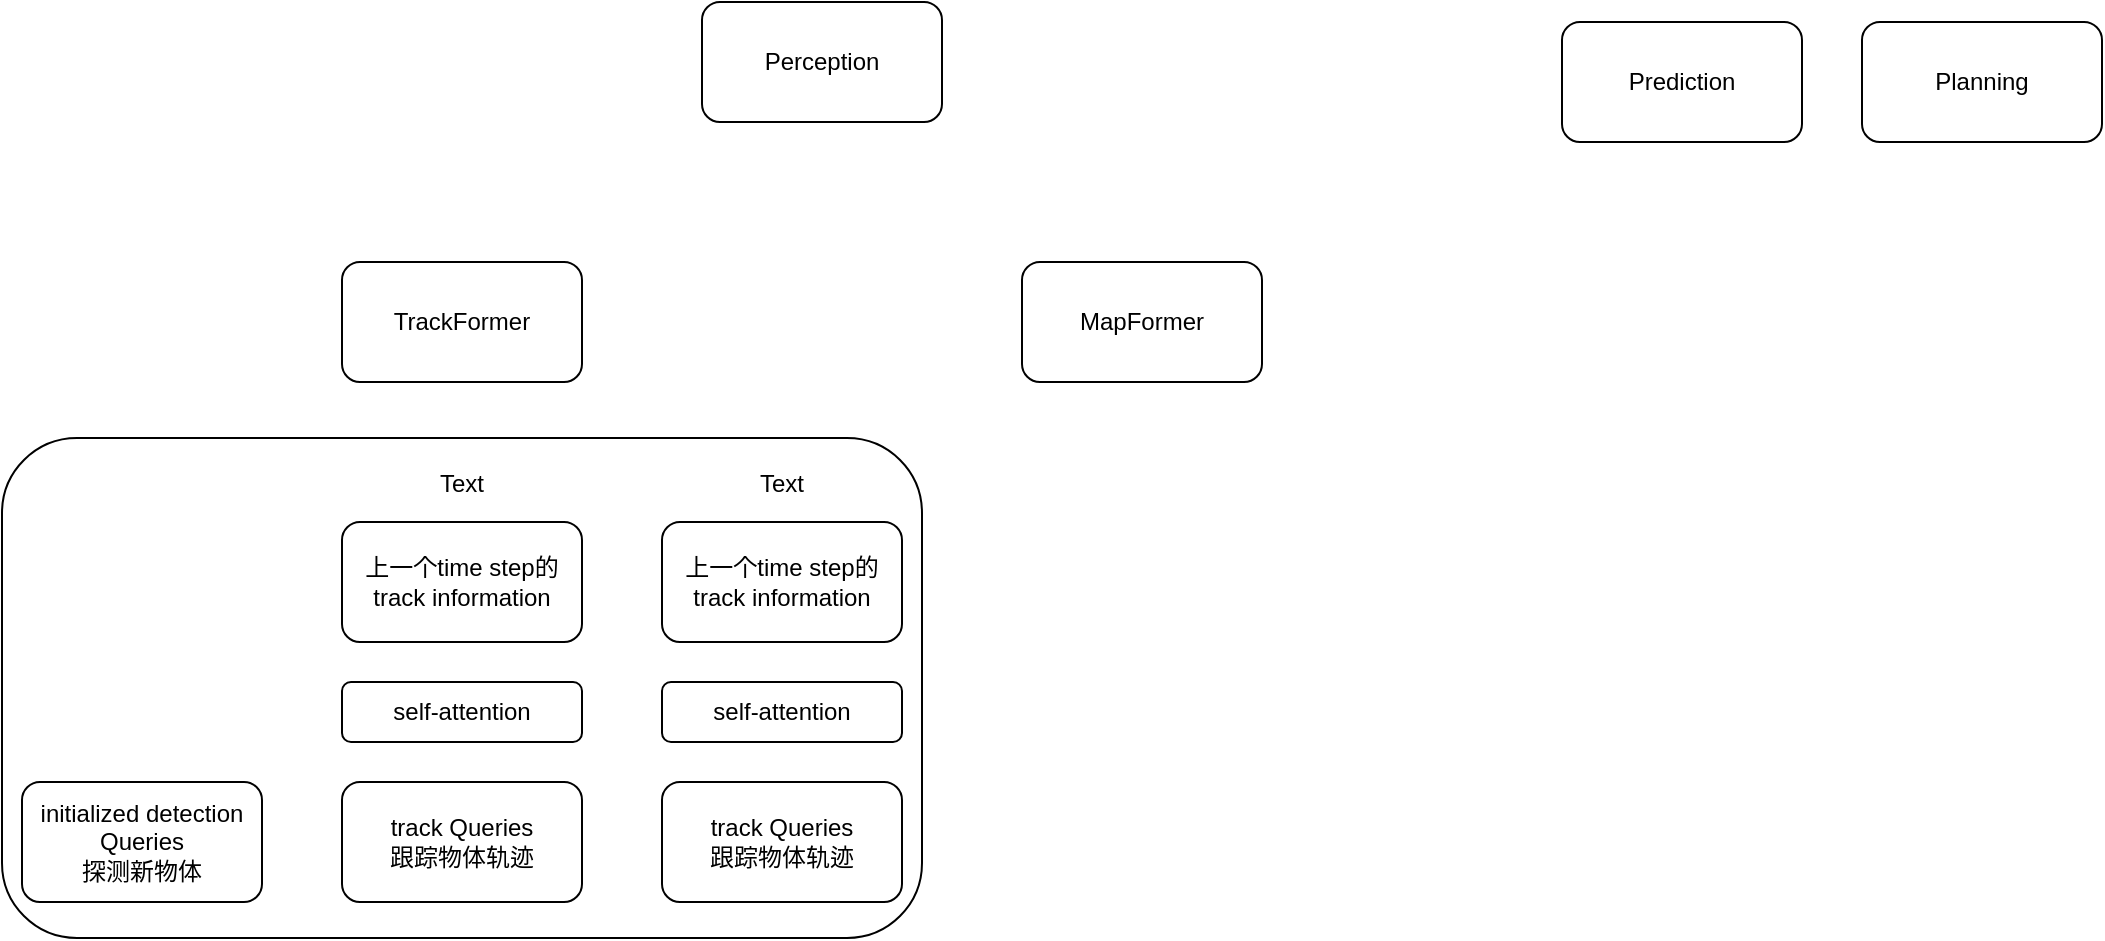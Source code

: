 <mxfile version="24.7.16">
  <diagram name="第 1 页" id="lg_SpBoe9I4gKLeaDJEI">
    <mxGraphModel dx="1118" dy="547" grid="1" gridSize="10" guides="1" tooltips="1" connect="1" arrows="1" fold="1" page="1" pageScale="1" pageWidth="827" pageHeight="1169" math="0" shadow="0">
      <root>
        <mxCell id="0" />
        <mxCell id="1" parent="0" />
        <mxCell id="r6HxHEpXDy4I0rtk-ksx-13" value="" style="rounded=1;whiteSpace=wrap;html=1;" vertex="1" parent="1">
          <mxGeometry x="30" y="268" width="460" height="250" as="geometry" />
        </mxCell>
        <mxCell id="r6HxHEpXDy4I0rtk-ksx-1" value="Perception" style="rounded=1;whiteSpace=wrap;html=1;" vertex="1" parent="1">
          <mxGeometry x="380" y="50" width="120" height="60" as="geometry" />
        </mxCell>
        <mxCell id="r6HxHEpXDy4I0rtk-ksx-2" value="Prediction" style="rounded=1;whiteSpace=wrap;html=1;" vertex="1" parent="1">
          <mxGeometry x="810" y="60" width="120" height="60" as="geometry" />
        </mxCell>
        <mxCell id="r6HxHEpXDy4I0rtk-ksx-3" value="Planning" style="rounded=1;whiteSpace=wrap;html=1;" vertex="1" parent="1">
          <mxGeometry x="960" y="60" width="120" height="60" as="geometry" />
        </mxCell>
        <mxCell id="r6HxHEpXDy4I0rtk-ksx-4" value="TrackFormer" style="rounded=1;whiteSpace=wrap;html=1;" vertex="1" parent="1">
          <mxGeometry x="200" y="180" width="120" height="60" as="geometry" />
        </mxCell>
        <mxCell id="r6HxHEpXDy4I0rtk-ksx-5" value="MapFormer" style="rounded=1;whiteSpace=wrap;html=1;" vertex="1" parent="1">
          <mxGeometry x="540" y="180" width="120" height="60" as="geometry" />
        </mxCell>
        <mxCell id="r6HxHEpXDy4I0rtk-ksx-6" value="initialized detection&lt;div&gt;Queries&lt;/div&gt;&lt;div&gt;探测新物体&lt;/div&gt;" style="rounded=1;whiteSpace=wrap;html=1;" vertex="1" parent="1">
          <mxGeometry x="40" y="440" width="120" height="60" as="geometry" />
        </mxCell>
        <mxCell id="r6HxHEpXDy4I0rtk-ksx-7" value="track Queries&lt;div&gt;跟踪物体轨迹&lt;/div&gt;" style="rounded=1;whiteSpace=wrap;html=1;" vertex="1" parent="1">
          <mxGeometry x="200" y="440" width="120" height="60" as="geometry" />
        </mxCell>
        <mxCell id="r6HxHEpXDy4I0rtk-ksx-8" value="self-attention" style="rounded=1;whiteSpace=wrap;html=1;" vertex="1" parent="1">
          <mxGeometry x="200" y="390" width="120" height="30" as="geometry" />
        </mxCell>
        <mxCell id="r6HxHEpXDy4I0rtk-ksx-9" value="上一个time step的track information" style="rounded=1;whiteSpace=wrap;html=1;" vertex="1" parent="1">
          <mxGeometry x="200" y="310" width="120" height="60" as="geometry" />
        </mxCell>
        <mxCell id="r6HxHEpXDy4I0rtk-ksx-10" value="track Queries&lt;div&gt;跟踪物体轨迹&lt;/div&gt;" style="rounded=1;whiteSpace=wrap;html=1;" vertex="1" parent="1">
          <mxGeometry x="360" y="440" width="120" height="60" as="geometry" />
        </mxCell>
        <mxCell id="r6HxHEpXDy4I0rtk-ksx-11" value="self-attention" style="rounded=1;whiteSpace=wrap;html=1;" vertex="1" parent="1">
          <mxGeometry x="360" y="390" width="120" height="30" as="geometry" />
        </mxCell>
        <mxCell id="r6HxHEpXDy4I0rtk-ksx-12" value="上一个time step的track information" style="rounded=1;whiteSpace=wrap;html=1;" vertex="1" parent="1">
          <mxGeometry x="360" y="310" width="120" height="60" as="geometry" />
        </mxCell>
        <mxCell id="r6HxHEpXDy4I0rtk-ksx-14" value="Text" style="text;html=1;align=center;verticalAlign=middle;whiteSpace=wrap;rounded=0;" vertex="1" parent="1">
          <mxGeometry x="230" y="276" width="60" height="30" as="geometry" />
        </mxCell>
        <mxCell id="r6HxHEpXDy4I0rtk-ksx-15" value="Text" style="text;html=1;align=center;verticalAlign=middle;whiteSpace=wrap;rounded=0;" vertex="1" parent="1">
          <mxGeometry x="390" y="276" width="60" height="30" as="geometry" />
        </mxCell>
      </root>
    </mxGraphModel>
  </diagram>
</mxfile>
